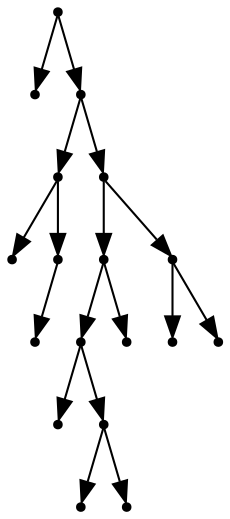 digraph {
  17 [shape=point];
  0 [shape=point];
  16 [shape=point];
  4 [shape=point];
  1 [shape=point];
  3 [shape=point];
  2 [shape=point];
  15 [shape=point];
  11 [shape=point];
  9 [shape=point];
  5 [shape=point];
  8 [shape=point];
  6 [shape=point];
  7 [shape=point];
  10 [shape=point];
  14 [shape=point];
  12 [shape=point];
  13 [shape=point];
17 -> 0;
17 -> 16;
16 -> 4;
4 -> 1;
4 -> 3;
3 -> 2;
16 -> 15;
15 -> 11;
11 -> 9;
9 -> 5;
9 -> 8;
8 -> 6;
8 -> 7;
11 -> 10;
15 -> 14;
14 -> 12;
14 -> 13;
}
